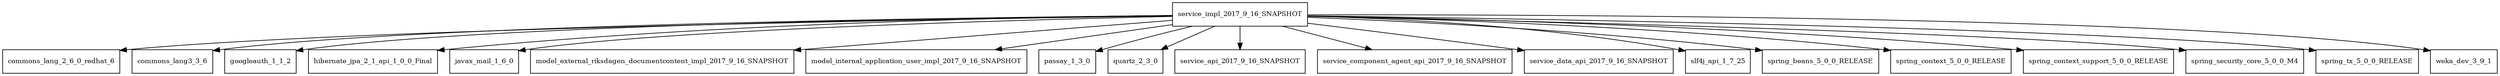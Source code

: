 digraph service_impl_2017_9_16_SNAPSHOT_dependencies {
  node [shape = box, fontsize=10.0];
  service_impl_2017_9_16_SNAPSHOT -> commons_lang_2_6_0_redhat_6;
  service_impl_2017_9_16_SNAPSHOT -> commons_lang3_3_6;
  service_impl_2017_9_16_SNAPSHOT -> googleauth_1_1_2;
  service_impl_2017_9_16_SNAPSHOT -> hibernate_jpa_2_1_api_1_0_0_Final;
  service_impl_2017_9_16_SNAPSHOT -> javax_mail_1_6_0;
  service_impl_2017_9_16_SNAPSHOT -> model_external_riksdagen_documentcontent_impl_2017_9_16_SNAPSHOT;
  service_impl_2017_9_16_SNAPSHOT -> model_internal_application_user_impl_2017_9_16_SNAPSHOT;
  service_impl_2017_9_16_SNAPSHOT -> passay_1_3_0;
  service_impl_2017_9_16_SNAPSHOT -> quartz_2_3_0;
  service_impl_2017_9_16_SNAPSHOT -> service_api_2017_9_16_SNAPSHOT;
  service_impl_2017_9_16_SNAPSHOT -> service_component_agent_api_2017_9_16_SNAPSHOT;
  service_impl_2017_9_16_SNAPSHOT -> service_data_api_2017_9_16_SNAPSHOT;
  service_impl_2017_9_16_SNAPSHOT -> slf4j_api_1_7_25;
  service_impl_2017_9_16_SNAPSHOT -> spring_beans_5_0_0_RELEASE;
  service_impl_2017_9_16_SNAPSHOT -> spring_context_5_0_0_RELEASE;
  service_impl_2017_9_16_SNAPSHOT -> spring_context_support_5_0_0_RELEASE;
  service_impl_2017_9_16_SNAPSHOT -> spring_security_core_5_0_0_M4;
  service_impl_2017_9_16_SNAPSHOT -> spring_tx_5_0_0_RELEASE;
  service_impl_2017_9_16_SNAPSHOT -> weka_dev_3_9_1;
}
